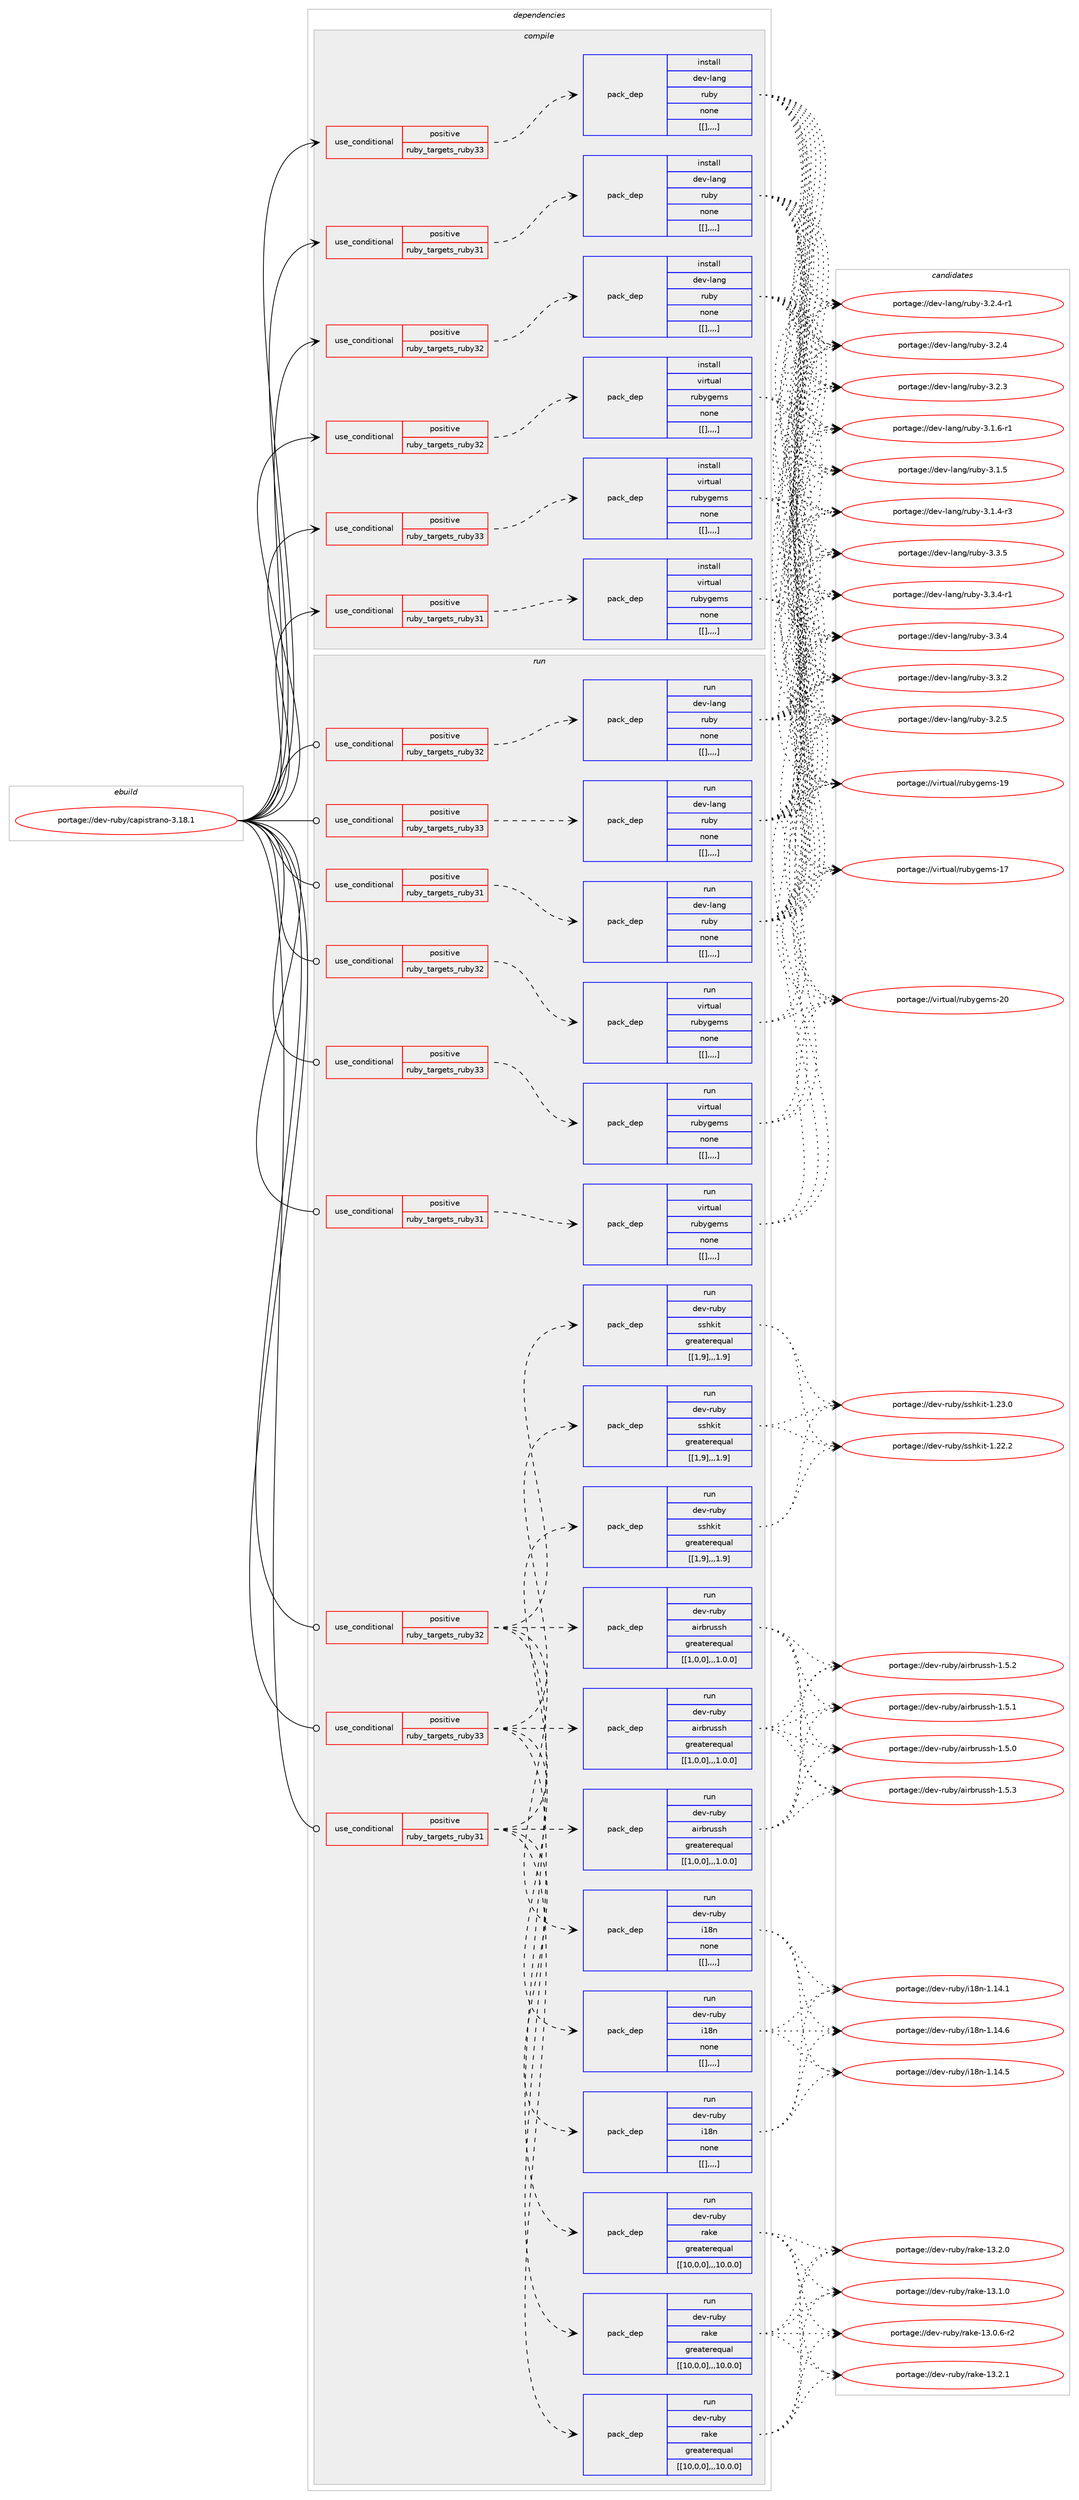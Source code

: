 digraph prolog {

# *************
# Graph options
# *************

newrank=true;
concentrate=true;
compound=true;
graph [rankdir=LR,fontname=Helvetica,fontsize=10,ranksep=1.5];#, ranksep=2.5, nodesep=0.2];
edge  [arrowhead=vee];
node  [fontname=Helvetica,fontsize=10];

# **********
# The ebuild
# **********

subgraph cluster_leftcol {
color=gray;
label=<<i>ebuild</i>>;
id [label="portage://dev-ruby/capistrano-3.18.1", color=red, width=4, href="../dev-ruby/capistrano-3.18.1.svg"];
}

# ****************
# The dependencies
# ****************

subgraph cluster_midcol {
color=gray;
label=<<i>dependencies</i>>;
subgraph cluster_compile {
fillcolor="#eeeeee";
style=filled;
label=<<i>compile</i>>;
subgraph cond47262 {
dependency182322 [label=<<TABLE BORDER="0" CELLBORDER="1" CELLSPACING="0" CELLPADDING="4"><TR><TD ROWSPAN="3" CELLPADDING="10">use_conditional</TD></TR><TR><TD>positive</TD></TR><TR><TD>ruby_targets_ruby31</TD></TR></TABLE>>, shape=none, color=red];
subgraph pack133779 {
dependency182323 [label=<<TABLE BORDER="0" CELLBORDER="1" CELLSPACING="0" CELLPADDING="4" WIDTH="220"><TR><TD ROWSPAN="6" CELLPADDING="30">pack_dep</TD></TR><TR><TD WIDTH="110">install</TD></TR><TR><TD>dev-lang</TD></TR><TR><TD>ruby</TD></TR><TR><TD>none</TD></TR><TR><TD>[[],,,,]</TD></TR></TABLE>>, shape=none, color=blue];
}
dependency182322:e -> dependency182323:w [weight=20,style="dashed",arrowhead="vee"];
}
id:e -> dependency182322:w [weight=20,style="solid",arrowhead="vee"];
subgraph cond47263 {
dependency182324 [label=<<TABLE BORDER="0" CELLBORDER="1" CELLSPACING="0" CELLPADDING="4"><TR><TD ROWSPAN="3" CELLPADDING="10">use_conditional</TD></TR><TR><TD>positive</TD></TR><TR><TD>ruby_targets_ruby31</TD></TR></TABLE>>, shape=none, color=red];
subgraph pack133780 {
dependency182325 [label=<<TABLE BORDER="0" CELLBORDER="1" CELLSPACING="0" CELLPADDING="4" WIDTH="220"><TR><TD ROWSPAN="6" CELLPADDING="30">pack_dep</TD></TR><TR><TD WIDTH="110">install</TD></TR><TR><TD>virtual</TD></TR><TR><TD>rubygems</TD></TR><TR><TD>none</TD></TR><TR><TD>[[],,,,]</TD></TR></TABLE>>, shape=none, color=blue];
}
dependency182324:e -> dependency182325:w [weight=20,style="dashed",arrowhead="vee"];
}
id:e -> dependency182324:w [weight=20,style="solid",arrowhead="vee"];
subgraph cond47264 {
dependency182326 [label=<<TABLE BORDER="0" CELLBORDER="1" CELLSPACING="0" CELLPADDING="4"><TR><TD ROWSPAN="3" CELLPADDING="10">use_conditional</TD></TR><TR><TD>positive</TD></TR><TR><TD>ruby_targets_ruby32</TD></TR></TABLE>>, shape=none, color=red];
subgraph pack133781 {
dependency182327 [label=<<TABLE BORDER="0" CELLBORDER="1" CELLSPACING="0" CELLPADDING="4" WIDTH="220"><TR><TD ROWSPAN="6" CELLPADDING="30">pack_dep</TD></TR><TR><TD WIDTH="110">install</TD></TR><TR><TD>dev-lang</TD></TR><TR><TD>ruby</TD></TR><TR><TD>none</TD></TR><TR><TD>[[],,,,]</TD></TR></TABLE>>, shape=none, color=blue];
}
dependency182326:e -> dependency182327:w [weight=20,style="dashed",arrowhead="vee"];
}
id:e -> dependency182326:w [weight=20,style="solid",arrowhead="vee"];
subgraph cond47265 {
dependency182328 [label=<<TABLE BORDER="0" CELLBORDER="1" CELLSPACING="0" CELLPADDING="4"><TR><TD ROWSPAN="3" CELLPADDING="10">use_conditional</TD></TR><TR><TD>positive</TD></TR><TR><TD>ruby_targets_ruby32</TD></TR></TABLE>>, shape=none, color=red];
subgraph pack133782 {
dependency182329 [label=<<TABLE BORDER="0" CELLBORDER="1" CELLSPACING="0" CELLPADDING="4" WIDTH="220"><TR><TD ROWSPAN="6" CELLPADDING="30">pack_dep</TD></TR><TR><TD WIDTH="110">install</TD></TR><TR><TD>virtual</TD></TR><TR><TD>rubygems</TD></TR><TR><TD>none</TD></TR><TR><TD>[[],,,,]</TD></TR></TABLE>>, shape=none, color=blue];
}
dependency182328:e -> dependency182329:w [weight=20,style="dashed",arrowhead="vee"];
}
id:e -> dependency182328:w [weight=20,style="solid",arrowhead="vee"];
subgraph cond47266 {
dependency182330 [label=<<TABLE BORDER="0" CELLBORDER="1" CELLSPACING="0" CELLPADDING="4"><TR><TD ROWSPAN="3" CELLPADDING="10">use_conditional</TD></TR><TR><TD>positive</TD></TR><TR><TD>ruby_targets_ruby33</TD></TR></TABLE>>, shape=none, color=red];
subgraph pack133783 {
dependency182331 [label=<<TABLE BORDER="0" CELLBORDER="1" CELLSPACING="0" CELLPADDING="4" WIDTH="220"><TR><TD ROWSPAN="6" CELLPADDING="30">pack_dep</TD></TR><TR><TD WIDTH="110">install</TD></TR><TR><TD>dev-lang</TD></TR><TR><TD>ruby</TD></TR><TR><TD>none</TD></TR><TR><TD>[[],,,,]</TD></TR></TABLE>>, shape=none, color=blue];
}
dependency182330:e -> dependency182331:w [weight=20,style="dashed",arrowhead="vee"];
}
id:e -> dependency182330:w [weight=20,style="solid",arrowhead="vee"];
subgraph cond47267 {
dependency182332 [label=<<TABLE BORDER="0" CELLBORDER="1" CELLSPACING="0" CELLPADDING="4"><TR><TD ROWSPAN="3" CELLPADDING="10">use_conditional</TD></TR><TR><TD>positive</TD></TR><TR><TD>ruby_targets_ruby33</TD></TR></TABLE>>, shape=none, color=red];
subgraph pack133784 {
dependency182333 [label=<<TABLE BORDER="0" CELLBORDER="1" CELLSPACING="0" CELLPADDING="4" WIDTH="220"><TR><TD ROWSPAN="6" CELLPADDING="30">pack_dep</TD></TR><TR><TD WIDTH="110">install</TD></TR><TR><TD>virtual</TD></TR><TR><TD>rubygems</TD></TR><TR><TD>none</TD></TR><TR><TD>[[],,,,]</TD></TR></TABLE>>, shape=none, color=blue];
}
dependency182332:e -> dependency182333:w [weight=20,style="dashed",arrowhead="vee"];
}
id:e -> dependency182332:w [weight=20,style="solid",arrowhead="vee"];
}
subgraph cluster_compileandrun {
fillcolor="#eeeeee";
style=filled;
label=<<i>compile and run</i>>;
}
subgraph cluster_run {
fillcolor="#eeeeee";
style=filled;
label=<<i>run</i>>;
subgraph cond47268 {
dependency182334 [label=<<TABLE BORDER="0" CELLBORDER="1" CELLSPACING="0" CELLPADDING="4"><TR><TD ROWSPAN="3" CELLPADDING="10">use_conditional</TD></TR><TR><TD>positive</TD></TR><TR><TD>ruby_targets_ruby31</TD></TR></TABLE>>, shape=none, color=red];
subgraph pack133785 {
dependency182335 [label=<<TABLE BORDER="0" CELLBORDER="1" CELLSPACING="0" CELLPADDING="4" WIDTH="220"><TR><TD ROWSPAN="6" CELLPADDING="30">pack_dep</TD></TR><TR><TD WIDTH="110">run</TD></TR><TR><TD>dev-lang</TD></TR><TR><TD>ruby</TD></TR><TR><TD>none</TD></TR><TR><TD>[[],,,,]</TD></TR></TABLE>>, shape=none, color=blue];
}
dependency182334:e -> dependency182335:w [weight=20,style="dashed",arrowhead="vee"];
}
id:e -> dependency182334:w [weight=20,style="solid",arrowhead="odot"];
subgraph cond47269 {
dependency182336 [label=<<TABLE BORDER="0" CELLBORDER="1" CELLSPACING="0" CELLPADDING="4"><TR><TD ROWSPAN="3" CELLPADDING="10">use_conditional</TD></TR><TR><TD>positive</TD></TR><TR><TD>ruby_targets_ruby31</TD></TR></TABLE>>, shape=none, color=red];
subgraph pack133786 {
dependency182337 [label=<<TABLE BORDER="0" CELLBORDER="1" CELLSPACING="0" CELLPADDING="4" WIDTH="220"><TR><TD ROWSPAN="6" CELLPADDING="30">pack_dep</TD></TR><TR><TD WIDTH="110">run</TD></TR><TR><TD>dev-ruby</TD></TR><TR><TD>airbrussh</TD></TR><TR><TD>greaterequal</TD></TR><TR><TD>[[1,0,0],,,1.0.0]</TD></TR></TABLE>>, shape=none, color=blue];
}
dependency182336:e -> dependency182337:w [weight=20,style="dashed",arrowhead="vee"];
subgraph pack133787 {
dependency182338 [label=<<TABLE BORDER="0" CELLBORDER="1" CELLSPACING="0" CELLPADDING="4" WIDTH="220"><TR><TD ROWSPAN="6" CELLPADDING="30">pack_dep</TD></TR><TR><TD WIDTH="110">run</TD></TR><TR><TD>dev-ruby</TD></TR><TR><TD>sshkit</TD></TR><TR><TD>greaterequal</TD></TR><TR><TD>[[1,9],,,1.9]</TD></TR></TABLE>>, shape=none, color=blue];
}
dependency182336:e -> dependency182338:w [weight=20,style="dashed",arrowhead="vee"];
subgraph pack133788 {
dependency182339 [label=<<TABLE BORDER="0" CELLBORDER="1" CELLSPACING="0" CELLPADDING="4" WIDTH="220"><TR><TD ROWSPAN="6" CELLPADDING="30">pack_dep</TD></TR><TR><TD WIDTH="110">run</TD></TR><TR><TD>dev-ruby</TD></TR><TR><TD>rake</TD></TR><TR><TD>greaterequal</TD></TR><TR><TD>[[10,0,0],,,10.0.0]</TD></TR></TABLE>>, shape=none, color=blue];
}
dependency182336:e -> dependency182339:w [weight=20,style="dashed",arrowhead="vee"];
subgraph pack133789 {
dependency182340 [label=<<TABLE BORDER="0" CELLBORDER="1" CELLSPACING="0" CELLPADDING="4" WIDTH="220"><TR><TD ROWSPAN="6" CELLPADDING="30">pack_dep</TD></TR><TR><TD WIDTH="110">run</TD></TR><TR><TD>dev-ruby</TD></TR><TR><TD>i18n</TD></TR><TR><TD>none</TD></TR><TR><TD>[[],,,,]</TD></TR></TABLE>>, shape=none, color=blue];
}
dependency182336:e -> dependency182340:w [weight=20,style="dashed",arrowhead="vee"];
}
id:e -> dependency182336:w [weight=20,style="solid",arrowhead="odot"];
subgraph cond47270 {
dependency182341 [label=<<TABLE BORDER="0" CELLBORDER="1" CELLSPACING="0" CELLPADDING="4"><TR><TD ROWSPAN="3" CELLPADDING="10">use_conditional</TD></TR><TR><TD>positive</TD></TR><TR><TD>ruby_targets_ruby31</TD></TR></TABLE>>, shape=none, color=red];
subgraph pack133790 {
dependency182342 [label=<<TABLE BORDER="0" CELLBORDER="1" CELLSPACING="0" CELLPADDING="4" WIDTH="220"><TR><TD ROWSPAN="6" CELLPADDING="30">pack_dep</TD></TR><TR><TD WIDTH="110">run</TD></TR><TR><TD>virtual</TD></TR><TR><TD>rubygems</TD></TR><TR><TD>none</TD></TR><TR><TD>[[],,,,]</TD></TR></TABLE>>, shape=none, color=blue];
}
dependency182341:e -> dependency182342:w [weight=20,style="dashed",arrowhead="vee"];
}
id:e -> dependency182341:w [weight=20,style="solid",arrowhead="odot"];
subgraph cond47271 {
dependency182343 [label=<<TABLE BORDER="0" CELLBORDER="1" CELLSPACING="0" CELLPADDING="4"><TR><TD ROWSPAN="3" CELLPADDING="10">use_conditional</TD></TR><TR><TD>positive</TD></TR><TR><TD>ruby_targets_ruby32</TD></TR></TABLE>>, shape=none, color=red];
subgraph pack133791 {
dependency182344 [label=<<TABLE BORDER="0" CELLBORDER="1" CELLSPACING="0" CELLPADDING="4" WIDTH="220"><TR><TD ROWSPAN="6" CELLPADDING="30">pack_dep</TD></TR><TR><TD WIDTH="110">run</TD></TR><TR><TD>dev-lang</TD></TR><TR><TD>ruby</TD></TR><TR><TD>none</TD></TR><TR><TD>[[],,,,]</TD></TR></TABLE>>, shape=none, color=blue];
}
dependency182343:e -> dependency182344:w [weight=20,style="dashed",arrowhead="vee"];
}
id:e -> dependency182343:w [weight=20,style="solid",arrowhead="odot"];
subgraph cond47272 {
dependency182345 [label=<<TABLE BORDER="0" CELLBORDER="1" CELLSPACING="0" CELLPADDING="4"><TR><TD ROWSPAN="3" CELLPADDING="10">use_conditional</TD></TR><TR><TD>positive</TD></TR><TR><TD>ruby_targets_ruby32</TD></TR></TABLE>>, shape=none, color=red];
subgraph pack133792 {
dependency182346 [label=<<TABLE BORDER="0" CELLBORDER="1" CELLSPACING="0" CELLPADDING="4" WIDTH="220"><TR><TD ROWSPAN="6" CELLPADDING="30">pack_dep</TD></TR><TR><TD WIDTH="110">run</TD></TR><TR><TD>dev-ruby</TD></TR><TR><TD>airbrussh</TD></TR><TR><TD>greaterequal</TD></TR><TR><TD>[[1,0,0],,,1.0.0]</TD></TR></TABLE>>, shape=none, color=blue];
}
dependency182345:e -> dependency182346:w [weight=20,style="dashed",arrowhead="vee"];
subgraph pack133793 {
dependency182347 [label=<<TABLE BORDER="0" CELLBORDER="1" CELLSPACING="0" CELLPADDING="4" WIDTH="220"><TR><TD ROWSPAN="6" CELLPADDING="30">pack_dep</TD></TR><TR><TD WIDTH="110">run</TD></TR><TR><TD>dev-ruby</TD></TR><TR><TD>sshkit</TD></TR><TR><TD>greaterequal</TD></TR><TR><TD>[[1,9],,,1.9]</TD></TR></TABLE>>, shape=none, color=blue];
}
dependency182345:e -> dependency182347:w [weight=20,style="dashed",arrowhead="vee"];
subgraph pack133794 {
dependency182348 [label=<<TABLE BORDER="0" CELLBORDER="1" CELLSPACING="0" CELLPADDING="4" WIDTH="220"><TR><TD ROWSPAN="6" CELLPADDING="30">pack_dep</TD></TR><TR><TD WIDTH="110">run</TD></TR><TR><TD>dev-ruby</TD></TR><TR><TD>rake</TD></TR><TR><TD>greaterequal</TD></TR><TR><TD>[[10,0,0],,,10.0.0]</TD></TR></TABLE>>, shape=none, color=blue];
}
dependency182345:e -> dependency182348:w [weight=20,style="dashed",arrowhead="vee"];
subgraph pack133795 {
dependency182349 [label=<<TABLE BORDER="0" CELLBORDER="1" CELLSPACING="0" CELLPADDING="4" WIDTH="220"><TR><TD ROWSPAN="6" CELLPADDING="30">pack_dep</TD></TR><TR><TD WIDTH="110">run</TD></TR><TR><TD>dev-ruby</TD></TR><TR><TD>i18n</TD></TR><TR><TD>none</TD></TR><TR><TD>[[],,,,]</TD></TR></TABLE>>, shape=none, color=blue];
}
dependency182345:e -> dependency182349:w [weight=20,style="dashed",arrowhead="vee"];
}
id:e -> dependency182345:w [weight=20,style="solid",arrowhead="odot"];
subgraph cond47273 {
dependency182350 [label=<<TABLE BORDER="0" CELLBORDER="1" CELLSPACING="0" CELLPADDING="4"><TR><TD ROWSPAN="3" CELLPADDING="10">use_conditional</TD></TR><TR><TD>positive</TD></TR><TR><TD>ruby_targets_ruby32</TD></TR></TABLE>>, shape=none, color=red];
subgraph pack133796 {
dependency182351 [label=<<TABLE BORDER="0" CELLBORDER="1" CELLSPACING="0" CELLPADDING="4" WIDTH="220"><TR><TD ROWSPAN="6" CELLPADDING="30">pack_dep</TD></TR><TR><TD WIDTH="110">run</TD></TR><TR><TD>virtual</TD></TR><TR><TD>rubygems</TD></TR><TR><TD>none</TD></TR><TR><TD>[[],,,,]</TD></TR></TABLE>>, shape=none, color=blue];
}
dependency182350:e -> dependency182351:w [weight=20,style="dashed",arrowhead="vee"];
}
id:e -> dependency182350:w [weight=20,style="solid",arrowhead="odot"];
subgraph cond47274 {
dependency182352 [label=<<TABLE BORDER="0" CELLBORDER="1" CELLSPACING="0" CELLPADDING="4"><TR><TD ROWSPAN="3" CELLPADDING="10">use_conditional</TD></TR><TR><TD>positive</TD></TR><TR><TD>ruby_targets_ruby33</TD></TR></TABLE>>, shape=none, color=red];
subgraph pack133797 {
dependency182353 [label=<<TABLE BORDER="0" CELLBORDER="1" CELLSPACING="0" CELLPADDING="4" WIDTH="220"><TR><TD ROWSPAN="6" CELLPADDING="30">pack_dep</TD></TR><TR><TD WIDTH="110">run</TD></TR><TR><TD>dev-lang</TD></TR><TR><TD>ruby</TD></TR><TR><TD>none</TD></TR><TR><TD>[[],,,,]</TD></TR></TABLE>>, shape=none, color=blue];
}
dependency182352:e -> dependency182353:w [weight=20,style="dashed",arrowhead="vee"];
}
id:e -> dependency182352:w [weight=20,style="solid",arrowhead="odot"];
subgraph cond47275 {
dependency182354 [label=<<TABLE BORDER="0" CELLBORDER="1" CELLSPACING="0" CELLPADDING="4"><TR><TD ROWSPAN="3" CELLPADDING="10">use_conditional</TD></TR><TR><TD>positive</TD></TR><TR><TD>ruby_targets_ruby33</TD></TR></TABLE>>, shape=none, color=red];
subgraph pack133798 {
dependency182355 [label=<<TABLE BORDER="0" CELLBORDER="1" CELLSPACING="0" CELLPADDING="4" WIDTH="220"><TR><TD ROWSPAN="6" CELLPADDING="30">pack_dep</TD></TR><TR><TD WIDTH="110">run</TD></TR><TR><TD>dev-ruby</TD></TR><TR><TD>airbrussh</TD></TR><TR><TD>greaterequal</TD></TR><TR><TD>[[1,0,0],,,1.0.0]</TD></TR></TABLE>>, shape=none, color=blue];
}
dependency182354:e -> dependency182355:w [weight=20,style="dashed",arrowhead="vee"];
subgraph pack133799 {
dependency182356 [label=<<TABLE BORDER="0" CELLBORDER="1" CELLSPACING="0" CELLPADDING="4" WIDTH="220"><TR><TD ROWSPAN="6" CELLPADDING="30">pack_dep</TD></TR><TR><TD WIDTH="110">run</TD></TR><TR><TD>dev-ruby</TD></TR><TR><TD>sshkit</TD></TR><TR><TD>greaterequal</TD></TR><TR><TD>[[1,9],,,1.9]</TD></TR></TABLE>>, shape=none, color=blue];
}
dependency182354:e -> dependency182356:w [weight=20,style="dashed",arrowhead="vee"];
subgraph pack133800 {
dependency182357 [label=<<TABLE BORDER="0" CELLBORDER="1" CELLSPACING="0" CELLPADDING="4" WIDTH="220"><TR><TD ROWSPAN="6" CELLPADDING="30">pack_dep</TD></TR><TR><TD WIDTH="110">run</TD></TR><TR><TD>dev-ruby</TD></TR><TR><TD>rake</TD></TR><TR><TD>greaterequal</TD></TR><TR><TD>[[10,0,0],,,10.0.0]</TD></TR></TABLE>>, shape=none, color=blue];
}
dependency182354:e -> dependency182357:w [weight=20,style="dashed",arrowhead="vee"];
subgraph pack133801 {
dependency182358 [label=<<TABLE BORDER="0" CELLBORDER="1" CELLSPACING="0" CELLPADDING="4" WIDTH="220"><TR><TD ROWSPAN="6" CELLPADDING="30">pack_dep</TD></TR><TR><TD WIDTH="110">run</TD></TR><TR><TD>dev-ruby</TD></TR><TR><TD>i18n</TD></TR><TR><TD>none</TD></TR><TR><TD>[[],,,,]</TD></TR></TABLE>>, shape=none, color=blue];
}
dependency182354:e -> dependency182358:w [weight=20,style="dashed",arrowhead="vee"];
}
id:e -> dependency182354:w [weight=20,style="solid",arrowhead="odot"];
subgraph cond47276 {
dependency182359 [label=<<TABLE BORDER="0" CELLBORDER="1" CELLSPACING="0" CELLPADDING="4"><TR><TD ROWSPAN="3" CELLPADDING="10">use_conditional</TD></TR><TR><TD>positive</TD></TR><TR><TD>ruby_targets_ruby33</TD></TR></TABLE>>, shape=none, color=red];
subgraph pack133802 {
dependency182360 [label=<<TABLE BORDER="0" CELLBORDER="1" CELLSPACING="0" CELLPADDING="4" WIDTH="220"><TR><TD ROWSPAN="6" CELLPADDING="30">pack_dep</TD></TR><TR><TD WIDTH="110">run</TD></TR><TR><TD>virtual</TD></TR><TR><TD>rubygems</TD></TR><TR><TD>none</TD></TR><TR><TD>[[],,,,]</TD></TR></TABLE>>, shape=none, color=blue];
}
dependency182359:e -> dependency182360:w [weight=20,style="dashed",arrowhead="vee"];
}
id:e -> dependency182359:w [weight=20,style="solid",arrowhead="odot"];
}
}

# **************
# The candidates
# **************

subgraph cluster_choices {
rank=same;
color=gray;
label=<<i>candidates</i>>;

subgraph choice133779 {
color=black;
nodesep=1;
choice10010111845108971101034711411798121455146514653 [label="portage://dev-lang/ruby-3.3.5", color=red, width=4,href="../dev-lang/ruby-3.3.5.svg"];
choice100101118451089711010347114117981214551465146524511449 [label="portage://dev-lang/ruby-3.3.4-r1", color=red, width=4,href="../dev-lang/ruby-3.3.4-r1.svg"];
choice10010111845108971101034711411798121455146514652 [label="portage://dev-lang/ruby-3.3.4", color=red, width=4,href="../dev-lang/ruby-3.3.4.svg"];
choice10010111845108971101034711411798121455146514650 [label="portage://dev-lang/ruby-3.3.2", color=red, width=4,href="../dev-lang/ruby-3.3.2.svg"];
choice10010111845108971101034711411798121455146504653 [label="portage://dev-lang/ruby-3.2.5", color=red, width=4,href="../dev-lang/ruby-3.2.5.svg"];
choice100101118451089711010347114117981214551465046524511449 [label="portage://dev-lang/ruby-3.2.4-r1", color=red, width=4,href="../dev-lang/ruby-3.2.4-r1.svg"];
choice10010111845108971101034711411798121455146504652 [label="portage://dev-lang/ruby-3.2.4", color=red, width=4,href="../dev-lang/ruby-3.2.4.svg"];
choice10010111845108971101034711411798121455146504651 [label="portage://dev-lang/ruby-3.2.3", color=red, width=4,href="../dev-lang/ruby-3.2.3.svg"];
choice100101118451089711010347114117981214551464946544511449 [label="portage://dev-lang/ruby-3.1.6-r1", color=red, width=4,href="../dev-lang/ruby-3.1.6-r1.svg"];
choice10010111845108971101034711411798121455146494653 [label="portage://dev-lang/ruby-3.1.5", color=red, width=4,href="../dev-lang/ruby-3.1.5.svg"];
choice100101118451089711010347114117981214551464946524511451 [label="portage://dev-lang/ruby-3.1.4-r3", color=red, width=4,href="../dev-lang/ruby-3.1.4-r3.svg"];
dependency182323:e -> choice10010111845108971101034711411798121455146514653:w [style=dotted,weight="100"];
dependency182323:e -> choice100101118451089711010347114117981214551465146524511449:w [style=dotted,weight="100"];
dependency182323:e -> choice10010111845108971101034711411798121455146514652:w [style=dotted,weight="100"];
dependency182323:e -> choice10010111845108971101034711411798121455146514650:w [style=dotted,weight="100"];
dependency182323:e -> choice10010111845108971101034711411798121455146504653:w [style=dotted,weight="100"];
dependency182323:e -> choice100101118451089711010347114117981214551465046524511449:w [style=dotted,weight="100"];
dependency182323:e -> choice10010111845108971101034711411798121455146504652:w [style=dotted,weight="100"];
dependency182323:e -> choice10010111845108971101034711411798121455146504651:w [style=dotted,weight="100"];
dependency182323:e -> choice100101118451089711010347114117981214551464946544511449:w [style=dotted,weight="100"];
dependency182323:e -> choice10010111845108971101034711411798121455146494653:w [style=dotted,weight="100"];
dependency182323:e -> choice100101118451089711010347114117981214551464946524511451:w [style=dotted,weight="100"];
}
subgraph choice133780 {
color=black;
nodesep=1;
choice118105114116117971084711411798121103101109115455048 [label="portage://virtual/rubygems-20", color=red, width=4,href="../virtual/rubygems-20.svg"];
choice118105114116117971084711411798121103101109115454957 [label="portage://virtual/rubygems-19", color=red, width=4,href="../virtual/rubygems-19.svg"];
choice118105114116117971084711411798121103101109115454955 [label="portage://virtual/rubygems-17", color=red, width=4,href="../virtual/rubygems-17.svg"];
dependency182325:e -> choice118105114116117971084711411798121103101109115455048:w [style=dotted,weight="100"];
dependency182325:e -> choice118105114116117971084711411798121103101109115454957:w [style=dotted,weight="100"];
dependency182325:e -> choice118105114116117971084711411798121103101109115454955:w [style=dotted,weight="100"];
}
subgraph choice133781 {
color=black;
nodesep=1;
choice10010111845108971101034711411798121455146514653 [label="portage://dev-lang/ruby-3.3.5", color=red, width=4,href="../dev-lang/ruby-3.3.5.svg"];
choice100101118451089711010347114117981214551465146524511449 [label="portage://dev-lang/ruby-3.3.4-r1", color=red, width=4,href="../dev-lang/ruby-3.3.4-r1.svg"];
choice10010111845108971101034711411798121455146514652 [label="portage://dev-lang/ruby-3.3.4", color=red, width=4,href="../dev-lang/ruby-3.3.4.svg"];
choice10010111845108971101034711411798121455146514650 [label="portage://dev-lang/ruby-3.3.2", color=red, width=4,href="../dev-lang/ruby-3.3.2.svg"];
choice10010111845108971101034711411798121455146504653 [label="portage://dev-lang/ruby-3.2.5", color=red, width=4,href="../dev-lang/ruby-3.2.5.svg"];
choice100101118451089711010347114117981214551465046524511449 [label="portage://dev-lang/ruby-3.2.4-r1", color=red, width=4,href="../dev-lang/ruby-3.2.4-r1.svg"];
choice10010111845108971101034711411798121455146504652 [label="portage://dev-lang/ruby-3.2.4", color=red, width=4,href="../dev-lang/ruby-3.2.4.svg"];
choice10010111845108971101034711411798121455146504651 [label="portage://dev-lang/ruby-3.2.3", color=red, width=4,href="../dev-lang/ruby-3.2.3.svg"];
choice100101118451089711010347114117981214551464946544511449 [label="portage://dev-lang/ruby-3.1.6-r1", color=red, width=4,href="../dev-lang/ruby-3.1.6-r1.svg"];
choice10010111845108971101034711411798121455146494653 [label="portage://dev-lang/ruby-3.1.5", color=red, width=4,href="../dev-lang/ruby-3.1.5.svg"];
choice100101118451089711010347114117981214551464946524511451 [label="portage://dev-lang/ruby-3.1.4-r3", color=red, width=4,href="../dev-lang/ruby-3.1.4-r3.svg"];
dependency182327:e -> choice10010111845108971101034711411798121455146514653:w [style=dotted,weight="100"];
dependency182327:e -> choice100101118451089711010347114117981214551465146524511449:w [style=dotted,weight="100"];
dependency182327:e -> choice10010111845108971101034711411798121455146514652:w [style=dotted,weight="100"];
dependency182327:e -> choice10010111845108971101034711411798121455146514650:w [style=dotted,weight="100"];
dependency182327:e -> choice10010111845108971101034711411798121455146504653:w [style=dotted,weight="100"];
dependency182327:e -> choice100101118451089711010347114117981214551465046524511449:w [style=dotted,weight="100"];
dependency182327:e -> choice10010111845108971101034711411798121455146504652:w [style=dotted,weight="100"];
dependency182327:e -> choice10010111845108971101034711411798121455146504651:w [style=dotted,weight="100"];
dependency182327:e -> choice100101118451089711010347114117981214551464946544511449:w [style=dotted,weight="100"];
dependency182327:e -> choice10010111845108971101034711411798121455146494653:w [style=dotted,weight="100"];
dependency182327:e -> choice100101118451089711010347114117981214551464946524511451:w [style=dotted,weight="100"];
}
subgraph choice133782 {
color=black;
nodesep=1;
choice118105114116117971084711411798121103101109115455048 [label="portage://virtual/rubygems-20", color=red, width=4,href="../virtual/rubygems-20.svg"];
choice118105114116117971084711411798121103101109115454957 [label="portage://virtual/rubygems-19", color=red, width=4,href="../virtual/rubygems-19.svg"];
choice118105114116117971084711411798121103101109115454955 [label="portage://virtual/rubygems-17", color=red, width=4,href="../virtual/rubygems-17.svg"];
dependency182329:e -> choice118105114116117971084711411798121103101109115455048:w [style=dotted,weight="100"];
dependency182329:e -> choice118105114116117971084711411798121103101109115454957:w [style=dotted,weight="100"];
dependency182329:e -> choice118105114116117971084711411798121103101109115454955:w [style=dotted,weight="100"];
}
subgraph choice133783 {
color=black;
nodesep=1;
choice10010111845108971101034711411798121455146514653 [label="portage://dev-lang/ruby-3.3.5", color=red, width=4,href="../dev-lang/ruby-3.3.5.svg"];
choice100101118451089711010347114117981214551465146524511449 [label="portage://dev-lang/ruby-3.3.4-r1", color=red, width=4,href="../dev-lang/ruby-3.3.4-r1.svg"];
choice10010111845108971101034711411798121455146514652 [label="portage://dev-lang/ruby-3.3.4", color=red, width=4,href="../dev-lang/ruby-3.3.4.svg"];
choice10010111845108971101034711411798121455146514650 [label="portage://dev-lang/ruby-3.3.2", color=red, width=4,href="../dev-lang/ruby-3.3.2.svg"];
choice10010111845108971101034711411798121455146504653 [label="portage://dev-lang/ruby-3.2.5", color=red, width=4,href="../dev-lang/ruby-3.2.5.svg"];
choice100101118451089711010347114117981214551465046524511449 [label="portage://dev-lang/ruby-3.2.4-r1", color=red, width=4,href="../dev-lang/ruby-3.2.4-r1.svg"];
choice10010111845108971101034711411798121455146504652 [label="portage://dev-lang/ruby-3.2.4", color=red, width=4,href="../dev-lang/ruby-3.2.4.svg"];
choice10010111845108971101034711411798121455146504651 [label="portage://dev-lang/ruby-3.2.3", color=red, width=4,href="../dev-lang/ruby-3.2.3.svg"];
choice100101118451089711010347114117981214551464946544511449 [label="portage://dev-lang/ruby-3.1.6-r1", color=red, width=4,href="../dev-lang/ruby-3.1.6-r1.svg"];
choice10010111845108971101034711411798121455146494653 [label="portage://dev-lang/ruby-3.1.5", color=red, width=4,href="../dev-lang/ruby-3.1.5.svg"];
choice100101118451089711010347114117981214551464946524511451 [label="portage://dev-lang/ruby-3.1.4-r3", color=red, width=4,href="../dev-lang/ruby-3.1.4-r3.svg"];
dependency182331:e -> choice10010111845108971101034711411798121455146514653:w [style=dotted,weight="100"];
dependency182331:e -> choice100101118451089711010347114117981214551465146524511449:w [style=dotted,weight="100"];
dependency182331:e -> choice10010111845108971101034711411798121455146514652:w [style=dotted,weight="100"];
dependency182331:e -> choice10010111845108971101034711411798121455146514650:w [style=dotted,weight="100"];
dependency182331:e -> choice10010111845108971101034711411798121455146504653:w [style=dotted,weight="100"];
dependency182331:e -> choice100101118451089711010347114117981214551465046524511449:w [style=dotted,weight="100"];
dependency182331:e -> choice10010111845108971101034711411798121455146504652:w [style=dotted,weight="100"];
dependency182331:e -> choice10010111845108971101034711411798121455146504651:w [style=dotted,weight="100"];
dependency182331:e -> choice100101118451089711010347114117981214551464946544511449:w [style=dotted,weight="100"];
dependency182331:e -> choice10010111845108971101034711411798121455146494653:w [style=dotted,weight="100"];
dependency182331:e -> choice100101118451089711010347114117981214551464946524511451:w [style=dotted,weight="100"];
}
subgraph choice133784 {
color=black;
nodesep=1;
choice118105114116117971084711411798121103101109115455048 [label="portage://virtual/rubygems-20", color=red, width=4,href="../virtual/rubygems-20.svg"];
choice118105114116117971084711411798121103101109115454957 [label="portage://virtual/rubygems-19", color=red, width=4,href="../virtual/rubygems-19.svg"];
choice118105114116117971084711411798121103101109115454955 [label="portage://virtual/rubygems-17", color=red, width=4,href="../virtual/rubygems-17.svg"];
dependency182333:e -> choice118105114116117971084711411798121103101109115455048:w [style=dotted,weight="100"];
dependency182333:e -> choice118105114116117971084711411798121103101109115454957:w [style=dotted,weight="100"];
dependency182333:e -> choice118105114116117971084711411798121103101109115454955:w [style=dotted,weight="100"];
}
subgraph choice133785 {
color=black;
nodesep=1;
choice10010111845108971101034711411798121455146514653 [label="portage://dev-lang/ruby-3.3.5", color=red, width=4,href="../dev-lang/ruby-3.3.5.svg"];
choice100101118451089711010347114117981214551465146524511449 [label="portage://dev-lang/ruby-3.3.4-r1", color=red, width=4,href="../dev-lang/ruby-3.3.4-r1.svg"];
choice10010111845108971101034711411798121455146514652 [label="portage://dev-lang/ruby-3.3.4", color=red, width=4,href="../dev-lang/ruby-3.3.4.svg"];
choice10010111845108971101034711411798121455146514650 [label="portage://dev-lang/ruby-3.3.2", color=red, width=4,href="../dev-lang/ruby-3.3.2.svg"];
choice10010111845108971101034711411798121455146504653 [label="portage://dev-lang/ruby-3.2.5", color=red, width=4,href="../dev-lang/ruby-3.2.5.svg"];
choice100101118451089711010347114117981214551465046524511449 [label="portage://dev-lang/ruby-3.2.4-r1", color=red, width=4,href="../dev-lang/ruby-3.2.4-r1.svg"];
choice10010111845108971101034711411798121455146504652 [label="portage://dev-lang/ruby-3.2.4", color=red, width=4,href="../dev-lang/ruby-3.2.4.svg"];
choice10010111845108971101034711411798121455146504651 [label="portage://dev-lang/ruby-3.2.3", color=red, width=4,href="../dev-lang/ruby-3.2.3.svg"];
choice100101118451089711010347114117981214551464946544511449 [label="portage://dev-lang/ruby-3.1.6-r1", color=red, width=4,href="../dev-lang/ruby-3.1.6-r1.svg"];
choice10010111845108971101034711411798121455146494653 [label="portage://dev-lang/ruby-3.1.5", color=red, width=4,href="../dev-lang/ruby-3.1.5.svg"];
choice100101118451089711010347114117981214551464946524511451 [label="portage://dev-lang/ruby-3.1.4-r3", color=red, width=4,href="../dev-lang/ruby-3.1.4-r3.svg"];
dependency182335:e -> choice10010111845108971101034711411798121455146514653:w [style=dotted,weight="100"];
dependency182335:e -> choice100101118451089711010347114117981214551465146524511449:w [style=dotted,weight="100"];
dependency182335:e -> choice10010111845108971101034711411798121455146514652:w [style=dotted,weight="100"];
dependency182335:e -> choice10010111845108971101034711411798121455146514650:w [style=dotted,weight="100"];
dependency182335:e -> choice10010111845108971101034711411798121455146504653:w [style=dotted,weight="100"];
dependency182335:e -> choice100101118451089711010347114117981214551465046524511449:w [style=dotted,weight="100"];
dependency182335:e -> choice10010111845108971101034711411798121455146504652:w [style=dotted,weight="100"];
dependency182335:e -> choice10010111845108971101034711411798121455146504651:w [style=dotted,weight="100"];
dependency182335:e -> choice100101118451089711010347114117981214551464946544511449:w [style=dotted,weight="100"];
dependency182335:e -> choice10010111845108971101034711411798121455146494653:w [style=dotted,weight="100"];
dependency182335:e -> choice100101118451089711010347114117981214551464946524511451:w [style=dotted,weight="100"];
}
subgraph choice133786 {
color=black;
nodesep=1;
choice1001011184511411798121479710511498114117115115104454946534651 [label="portage://dev-ruby/airbrussh-1.5.3", color=red, width=4,href="../dev-ruby/airbrussh-1.5.3.svg"];
choice1001011184511411798121479710511498114117115115104454946534650 [label="portage://dev-ruby/airbrussh-1.5.2", color=red, width=4,href="../dev-ruby/airbrussh-1.5.2.svg"];
choice1001011184511411798121479710511498114117115115104454946534649 [label="portage://dev-ruby/airbrussh-1.5.1", color=red, width=4,href="../dev-ruby/airbrussh-1.5.1.svg"];
choice1001011184511411798121479710511498114117115115104454946534648 [label="portage://dev-ruby/airbrussh-1.5.0", color=red, width=4,href="../dev-ruby/airbrussh-1.5.0.svg"];
dependency182337:e -> choice1001011184511411798121479710511498114117115115104454946534651:w [style=dotted,weight="100"];
dependency182337:e -> choice1001011184511411798121479710511498114117115115104454946534650:w [style=dotted,weight="100"];
dependency182337:e -> choice1001011184511411798121479710511498114117115115104454946534649:w [style=dotted,weight="100"];
dependency182337:e -> choice1001011184511411798121479710511498114117115115104454946534648:w [style=dotted,weight="100"];
}
subgraph choice133787 {
color=black;
nodesep=1;
choice10010111845114117981214711511510410710511645494650514648 [label="portage://dev-ruby/sshkit-1.23.0", color=red, width=4,href="../dev-ruby/sshkit-1.23.0.svg"];
choice10010111845114117981214711511510410710511645494650504650 [label="portage://dev-ruby/sshkit-1.22.2", color=red, width=4,href="../dev-ruby/sshkit-1.22.2.svg"];
dependency182338:e -> choice10010111845114117981214711511510410710511645494650514648:w [style=dotted,weight="100"];
dependency182338:e -> choice10010111845114117981214711511510410710511645494650504650:w [style=dotted,weight="100"];
}
subgraph choice133788 {
color=black;
nodesep=1;
choice1001011184511411798121471149710710145495146504649 [label="portage://dev-ruby/rake-13.2.1", color=red, width=4,href="../dev-ruby/rake-13.2.1.svg"];
choice1001011184511411798121471149710710145495146504648 [label="portage://dev-ruby/rake-13.2.0", color=red, width=4,href="../dev-ruby/rake-13.2.0.svg"];
choice1001011184511411798121471149710710145495146494648 [label="portage://dev-ruby/rake-13.1.0", color=red, width=4,href="../dev-ruby/rake-13.1.0.svg"];
choice10010111845114117981214711497107101454951464846544511450 [label="portage://dev-ruby/rake-13.0.6-r2", color=red, width=4,href="../dev-ruby/rake-13.0.6-r2.svg"];
dependency182339:e -> choice1001011184511411798121471149710710145495146504649:w [style=dotted,weight="100"];
dependency182339:e -> choice1001011184511411798121471149710710145495146504648:w [style=dotted,weight="100"];
dependency182339:e -> choice1001011184511411798121471149710710145495146494648:w [style=dotted,weight="100"];
dependency182339:e -> choice10010111845114117981214711497107101454951464846544511450:w [style=dotted,weight="100"];
}
subgraph choice133789 {
color=black;
nodesep=1;
choice100101118451141179812147105495611045494649524654 [label="portage://dev-ruby/i18n-1.14.6", color=red, width=4,href="../dev-ruby/i18n-1.14.6.svg"];
choice100101118451141179812147105495611045494649524653 [label="portage://dev-ruby/i18n-1.14.5", color=red, width=4,href="../dev-ruby/i18n-1.14.5.svg"];
choice100101118451141179812147105495611045494649524649 [label="portage://dev-ruby/i18n-1.14.1", color=red, width=4,href="../dev-ruby/i18n-1.14.1.svg"];
dependency182340:e -> choice100101118451141179812147105495611045494649524654:w [style=dotted,weight="100"];
dependency182340:e -> choice100101118451141179812147105495611045494649524653:w [style=dotted,weight="100"];
dependency182340:e -> choice100101118451141179812147105495611045494649524649:w [style=dotted,weight="100"];
}
subgraph choice133790 {
color=black;
nodesep=1;
choice118105114116117971084711411798121103101109115455048 [label="portage://virtual/rubygems-20", color=red, width=4,href="../virtual/rubygems-20.svg"];
choice118105114116117971084711411798121103101109115454957 [label="portage://virtual/rubygems-19", color=red, width=4,href="../virtual/rubygems-19.svg"];
choice118105114116117971084711411798121103101109115454955 [label="portage://virtual/rubygems-17", color=red, width=4,href="../virtual/rubygems-17.svg"];
dependency182342:e -> choice118105114116117971084711411798121103101109115455048:w [style=dotted,weight="100"];
dependency182342:e -> choice118105114116117971084711411798121103101109115454957:w [style=dotted,weight="100"];
dependency182342:e -> choice118105114116117971084711411798121103101109115454955:w [style=dotted,weight="100"];
}
subgraph choice133791 {
color=black;
nodesep=1;
choice10010111845108971101034711411798121455146514653 [label="portage://dev-lang/ruby-3.3.5", color=red, width=4,href="../dev-lang/ruby-3.3.5.svg"];
choice100101118451089711010347114117981214551465146524511449 [label="portage://dev-lang/ruby-3.3.4-r1", color=red, width=4,href="../dev-lang/ruby-3.3.4-r1.svg"];
choice10010111845108971101034711411798121455146514652 [label="portage://dev-lang/ruby-3.3.4", color=red, width=4,href="../dev-lang/ruby-3.3.4.svg"];
choice10010111845108971101034711411798121455146514650 [label="portage://dev-lang/ruby-3.3.2", color=red, width=4,href="../dev-lang/ruby-3.3.2.svg"];
choice10010111845108971101034711411798121455146504653 [label="portage://dev-lang/ruby-3.2.5", color=red, width=4,href="../dev-lang/ruby-3.2.5.svg"];
choice100101118451089711010347114117981214551465046524511449 [label="portage://dev-lang/ruby-3.2.4-r1", color=red, width=4,href="../dev-lang/ruby-3.2.4-r1.svg"];
choice10010111845108971101034711411798121455146504652 [label="portage://dev-lang/ruby-3.2.4", color=red, width=4,href="../dev-lang/ruby-3.2.4.svg"];
choice10010111845108971101034711411798121455146504651 [label="portage://dev-lang/ruby-3.2.3", color=red, width=4,href="../dev-lang/ruby-3.2.3.svg"];
choice100101118451089711010347114117981214551464946544511449 [label="portage://dev-lang/ruby-3.1.6-r1", color=red, width=4,href="../dev-lang/ruby-3.1.6-r1.svg"];
choice10010111845108971101034711411798121455146494653 [label="portage://dev-lang/ruby-3.1.5", color=red, width=4,href="../dev-lang/ruby-3.1.5.svg"];
choice100101118451089711010347114117981214551464946524511451 [label="portage://dev-lang/ruby-3.1.4-r3", color=red, width=4,href="../dev-lang/ruby-3.1.4-r3.svg"];
dependency182344:e -> choice10010111845108971101034711411798121455146514653:w [style=dotted,weight="100"];
dependency182344:e -> choice100101118451089711010347114117981214551465146524511449:w [style=dotted,weight="100"];
dependency182344:e -> choice10010111845108971101034711411798121455146514652:w [style=dotted,weight="100"];
dependency182344:e -> choice10010111845108971101034711411798121455146514650:w [style=dotted,weight="100"];
dependency182344:e -> choice10010111845108971101034711411798121455146504653:w [style=dotted,weight="100"];
dependency182344:e -> choice100101118451089711010347114117981214551465046524511449:w [style=dotted,weight="100"];
dependency182344:e -> choice10010111845108971101034711411798121455146504652:w [style=dotted,weight="100"];
dependency182344:e -> choice10010111845108971101034711411798121455146504651:w [style=dotted,weight="100"];
dependency182344:e -> choice100101118451089711010347114117981214551464946544511449:w [style=dotted,weight="100"];
dependency182344:e -> choice10010111845108971101034711411798121455146494653:w [style=dotted,weight="100"];
dependency182344:e -> choice100101118451089711010347114117981214551464946524511451:w [style=dotted,weight="100"];
}
subgraph choice133792 {
color=black;
nodesep=1;
choice1001011184511411798121479710511498114117115115104454946534651 [label="portage://dev-ruby/airbrussh-1.5.3", color=red, width=4,href="../dev-ruby/airbrussh-1.5.3.svg"];
choice1001011184511411798121479710511498114117115115104454946534650 [label="portage://dev-ruby/airbrussh-1.5.2", color=red, width=4,href="../dev-ruby/airbrussh-1.5.2.svg"];
choice1001011184511411798121479710511498114117115115104454946534649 [label="portage://dev-ruby/airbrussh-1.5.1", color=red, width=4,href="../dev-ruby/airbrussh-1.5.1.svg"];
choice1001011184511411798121479710511498114117115115104454946534648 [label="portage://dev-ruby/airbrussh-1.5.0", color=red, width=4,href="../dev-ruby/airbrussh-1.5.0.svg"];
dependency182346:e -> choice1001011184511411798121479710511498114117115115104454946534651:w [style=dotted,weight="100"];
dependency182346:e -> choice1001011184511411798121479710511498114117115115104454946534650:w [style=dotted,weight="100"];
dependency182346:e -> choice1001011184511411798121479710511498114117115115104454946534649:w [style=dotted,weight="100"];
dependency182346:e -> choice1001011184511411798121479710511498114117115115104454946534648:w [style=dotted,weight="100"];
}
subgraph choice133793 {
color=black;
nodesep=1;
choice10010111845114117981214711511510410710511645494650514648 [label="portage://dev-ruby/sshkit-1.23.0", color=red, width=4,href="../dev-ruby/sshkit-1.23.0.svg"];
choice10010111845114117981214711511510410710511645494650504650 [label="portage://dev-ruby/sshkit-1.22.2", color=red, width=4,href="../dev-ruby/sshkit-1.22.2.svg"];
dependency182347:e -> choice10010111845114117981214711511510410710511645494650514648:w [style=dotted,weight="100"];
dependency182347:e -> choice10010111845114117981214711511510410710511645494650504650:w [style=dotted,weight="100"];
}
subgraph choice133794 {
color=black;
nodesep=1;
choice1001011184511411798121471149710710145495146504649 [label="portage://dev-ruby/rake-13.2.1", color=red, width=4,href="../dev-ruby/rake-13.2.1.svg"];
choice1001011184511411798121471149710710145495146504648 [label="portage://dev-ruby/rake-13.2.0", color=red, width=4,href="../dev-ruby/rake-13.2.0.svg"];
choice1001011184511411798121471149710710145495146494648 [label="portage://dev-ruby/rake-13.1.0", color=red, width=4,href="../dev-ruby/rake-13.1.0.svg"];
choice10010111845114117981214711497107101454951464846544511450 [label="portage://dev-ruby/rake-13.0.6-r2", color=red, width=4,href="../dev-ruby/rake-13.0.6-r2.svg"];
dependency182348:e -> choice1001011184511411798121471149710710145495146504649:w [style=dotted,weight="100"];
dependency182348:e -> choice1001011184511411798121471149710710145495146504648:w [style=dotted,weight="100"];
dependency182348:e -> choice1001011184511411798121471149710710145495146494648:w [style=dotted,weight="100"];
dependency182348:e -> choice10010111845114117981214711497107101454951464846544511450:w [style=dotted,weight="100"];
}
subgraph choice133795 {
color=black;
nodesep=1;
choice100101118451141179812147105495611045494649524654 [label="portage://dev-ruby/i18n-1.14.6", color=red, width=4,href="../dev-ruby/i18n-1.14.6.svg"];
choice100101118451141179812147105495611045494649524653 [label="portage://dev-ruby/i18n-1.14.5", color=red, width=4,href="../dev-ruby/i18n-1.14.5.svg"];
choice100101118451141179812147105495611045494649524649 [label="portage://dev-ruby/i18n-1.14.1", color=red, width=4,href="../dev-ruby/i18n-1.14.1.svg"];
dependency182349:e -> choice100101118451141179812147105495611045494649524654:w [style=dotted,weight="100"];
dependency182349:e -> choice100101118451141179812147105495611045494649524653:w [style=dotted,weight="100"];
dependency182349:e -> choice100101118451141179812147105495611045494649524649:w [style=dotted,weight="100"];
}
subgraph choice133796 {
color=black;
nodesep=1;
choice118105114116117971084711411798121103101109115455048 [label="portage://virtual/rubygems-20", color=red, width=4,href="../virtual/rubygems-20.svg"];
choice118105114116117971084711411798121103101109115454957 [label="portage://virtual/rubygems-19", color=red, width=4,href="../virtual/rubygems-19.svg"];
choice118105114116117971084711411798121103101109115454955 [label="portage://virtual/rubygems-17", color=red, width=4,href="../virtual/rubygems-17.svg"];
dependency182351:e -> choice118105114116117971084711411798121103101109115455048:w [style=dotted,weight="100"];
dependency182351:e -> choice118105114116117971084711411798121103101109115454957:w [style=dotted,weight="100"];
dependency182351:e -> choice118105114116117971084711411798121103101109115454955:w [style=dotted,weight="100"];
}
subgraph choice133797 {
color=black;
nodesep=1;
choice10010111845108971101034711411798121455146514653 [label="portage://dev-lang/ruby-3.3.5", color=red, width=4,href="../dev-lang/ruby-3.3.5.svg"];
choice100101118451089711010347114117981214551465146524511449 [label="portage://dev-lang/ruby-3.3.4-r1", color=red, width=4,href="../dev-lang/ruby-3.3.4-r1.svg"];
choice10010111845108971101034711411798121455146514652 [label="portage://dev-lang/ruby-3.3.4", color=red, width=4,href="../dev-lang/ruby-3.3.4.svg"];
choice10010111845108971101034711411798121455146514650 [label="portage://dev-lang/ruby-3.3.2", color=red, width=4,href="../dev-lang/ruby-3.3.2.svg"];
choice10010111845108971101034711411798121455146504653 [label="portage://dev-lang/ruby-3.2.5", color=red, width=4,href="../dev-lang/ruby-3.2.5.svg"];
choice100101118451089711010347114117981214551465046524511449 [label="portage://dev-lang/ruby-3.2.4-r1", color=red, width=4,href="../dev-lang/ruby-3.2.4-r1.svg"];
choice10010111845108971101034711411798121455146504652 [label="portage://dev-lang/ruby-3.2.4", color=red, width=4,href="../dev-lang/ruby-3.2.4.svg"];
choice10010111845108971101034711411798121455146504651 [label="portage://dev-lang/ruby-3.2.3", color=red, width=4,href="../dev-lang/ruby-3.2.3.svg"];
choice100101118451089711010347114117981214551464946544511449 [label="portage://dev-lang/ruby-3.1.6-r1", color=red, width=4,href="../dev-lang/ruby-3.1.6-r1.svg"];
choice10010111845108971101034711411798121455146494653 [label="portage://dev-lang/ruby-3.1.5", color=red, width=4,href="../dev-lang/ruby-3.1.5.svg"];
choice100101118451089711010347114117981214551464946524511451 [label="portage://dev-lang/ruby-3.1.4-r3", color=red, width=4,href="../dev-lang/ruby-3.1.4-r3.svg"];
dependency182353:e -> choice10010111845108971101034711411798121455146514653:w [style=dotted,weight="100"];
dependency182353:e -> choice100101118451089711010347114117981214551465146524511449:w [style=dotted,weight="100"];
dependency182353:e -> choice10010111845108971101034711411798121455146514652:w [style=dotted,weight="100"];
dependency182353:e -> choice10010111845108971101034711411798121455146514650:w [style=dotted,weight="100"];
dependency182353:e -> choice10010111845108971101034711411798121455146504653:w [style=dotted,weight="100"];
dependency182353:e -> choice100101118451089711010347114117981214551465046524511449:w [style=dotted,weight="100"];
dependency182353:e -> choice10010111845108971101034711411798121455146504652:w [style=dotted,weight="100"];
dependency182353:e -> choice10010111845108971101034711411798121455146504651:w [style=dotted,weight="100"];
dependency182353:e -> choice100101118451089711010347114117981214551464946544511449:w [style=dotted,weight="100"];
dependency182353:e -> choice10010111845108971101034711411798121455146494653:w [style=dotted,weight="100"];
dependency182353:e -> choice100101118451089711010347114117981214551464946524511451:w [style=dotted,weight="100"];
}
subgraph choice133798 {
color=black;
nodesep=1;
choice1001011184511411798121479710511498114117115115104454946534651 [label="portage://dev-ruby/airbrussh-1.5.3", color=red, width=4,href="../dev-ruby/airbrussh-1.5.3.svg"];
choice1001011184511411798121479710511498114117115115104454946534650 [label="portage://dev-ruby/airbrussh-1.5.2", color=red, width=4,href="../dev-ruby/airbrussh-1.5.2.svg"];
choice1001011184511411798121479710511498114117115115104454946534649 [label="portage://dev-ruby/airbrussh-1.5.1", color=red, width=4,href="../dev-ruby/airbrussh-1.5.1.svg"];
choice1001011184511411798121479710511498114117115115104454946534648 [label="portage://dev-ruby/airbrussh-1.5.0", color=red, width=4,href="../dev-ruby/airbrussh-1.5.0.svg"];
dependency182355:e -> choice1001011184511411798121479710511498114117115115104454946534651:w [style=dotted,weight="100"];
dependency182355:e -> choice1001011184511411798121479710511498114117115115104454946534650:w [style=dotted,weight="100"];
dependency182355:e -> choice1001011184511411798121479710511498114117115115104454946534649:w [style=dotted,weight="100"];
dependency182355:e -> choice1001011184511411798121479710511498114117115115104454946534648:w [style=dotted,weight="100"];
}
subgraph choice133799 {
color=black;
nodesep=1;
choice10010111845114117981214711511510410710511645494650514648 [label="portage://dev-ruby/sshkit-1.23.0", color=red, width=4,href="../dev-ruby/sshkit-1.23.0.svg"];
choice10010111845114117981214711511510410710511645494650504650 [label="portage://dev-ruby/sshkit-1.22.2", color=red, width=4,href="../dev-ruby/sshkit-1.22.2.svg"];
dependency182356:e -> choice10010111845114117981214711511510410710511645494650514648:w [style=dotted,weight="100"];
dependency182356:e -> choice10010111845114117981214711511510410710511645494650504650:w [style=dotted,weight="100"];
}
subgraph choice133800 {
color=black;
nodesep=1;
choice1001011184511411798121471149710710145495146504649 [label="portage://dev-ruby/rake-13.2.1", color=red, width=4,href="../dev-ruby/rake-13.2.1.svg"];
choice1001011184511411798121471149710710145495146504648 [label="portage://dev-ruby/rake-13.2.0", color=red, width=4,href="../dev-ruby/rake-13.2.0.svg"];
choice1001011184511411798121471149710710145495146494648 [label="portage://dev-ruby/rake-13.1.0", color=red, width=4,href="../dev-ruby/rake-13.1.0.svg"];
choice10010111845114117981214711497107101454951464846544511450 [label="portage://dev-ruby/rake-13.0.6-r2", color=red, width=4,href="../dev-ruby/rake-13.0.6-r2.svg"];
dependency182357:e -> choice1001011184511411798121471149710710145495146504649:w [style=dotted,weight="100"];
dependency182357:e -> choice1001011184511411798121471149710710145495146504648:w [style=dotted,weight="100"];
dependency182357:e -> choice1001011184511411798121471149710710145495146494648:w [style=dotted,weight="100"];
dependency182357:e -> choice10010111845114117981214711497107101454951464846544511450:w [style=dotted,weight="100"];
}
subgraph choice133801 {
color=black;
nodesep=1;
choice100101118451141179812147105495611045494649524654 [label="portage://dev-ruby/i18n-1.14.6", color=red, width=4,href="../dev-ruby/i18n-1.14.6.svg"];
choice100101118451141179812147105495611045494649524653 [label="portage://dev-ruby/i18n-1.14.5", color=red, width=4,href="../dev-ruby/i18n-1.14.5.svg"];
choice100101118451141179812147105495611045494649524649 [label="portage://dev-ruby/i18n-1.14.1", color=red, width=4,href="../dev-ruby/i18n-1.14.1.svg"];
dependency182358:e -> choice100101118451141179812147105495611045494649524654:w [style=dotted,weight="100"];
dependency182358:e -> choice100101118451141179812147105495611045494649524653:w [style=dotted,weight="100"];
dependency182358:e -> choice100101118451141179812147105495611045494649524649:w [style=dotted,weight="100"];
}
subgraph choice133802 {
color=black;
nodesep=1;
choice118105114116117971084711411798121103101109115455048 [label="portage://virtual/rubygems-20", color=red, width=4,href="../virtual/rubygems-20.svg"];
choice118105114116117971084711411798121103101109115454957 [label="portage://virtual/rubygems-19", color=red, width=4,href="../virtual/rubygems-19.svg"];
choice118105114116117971084711411798121103101109115454955 [label="portage://virtual/rubygems-17", color=red, width=4,href="../virtual/rubygems-17.svg"];
dependency182360:e -> choice118105114116117971084711411798121103101109115455048:w [style=dotted,weight="100"];
dependency182360:e -> choice118105114116117971084711411798121103101109115454957:w [style=dotted,weight="100"];
dependency182360:e -> choice118105114116117971084711411798121103101109115454955:w [style=dotted,weight="100"];
}
}

}

